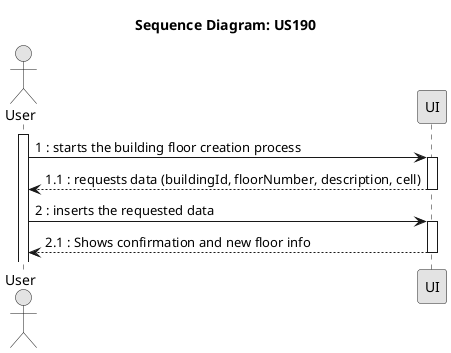 @startuml
skinparam Monochrome true
skinparam PackageStyle rectangle
skinparam Shadowing false

title Sequence Diagram: US190

actor "User" as User
participant "UI" as UI

activate User
User -> UI : 1 : starts the building floor creation process
activate UI
UI --> User : 1.1 : requests data (buildingId, floorNumber, description, cell)
deactivate UI
User -> UI : 2 : inserts the requested data 
activate UI
UI --> User : 2.1 : Shows confirmation and new floor info


deactivate UI

@enduml